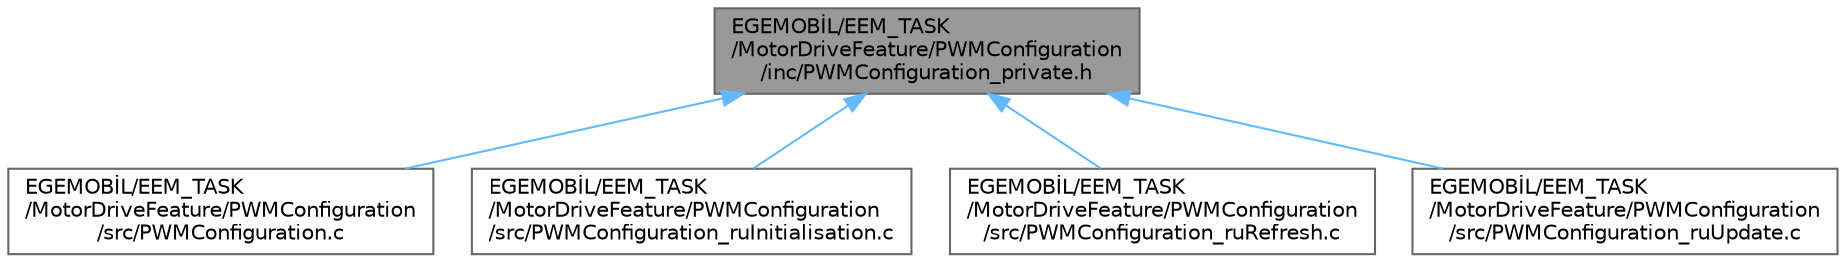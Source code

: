 digraph "EGEMOBİL/EEM_TASK/MotorDriveFeature/PWMConfiguration/inc/PWMConfiguration_private.h"
{
 // LATEX_PDF_SIZE
  bgcolor="transparent";
  edge [fontname=Helvetica,fontsize=10,labelfontname=Helvetica,labelfontsize=10];
  node [fontname=Helvetica,fontsize=10,shape=box,height=0.2,width=0.4];
  Node1 [id="Node000001",label="EGEMOBİL/EEM_TASK\l/MotorDriveFeature/PWMConfiguration\l/inc/PWMConfiguration_private.h",height=0.2,width=0.4,color="gray40", fillcolor="grey60", style="filled", fontcolor="black",tooltip="Private header for the PWM configuration, including pin definitions, constructor prototypes,..."];
  Node1 -> Node2 [id="edge1_Node000001_Node000002",dir="back",color="steelblue1",style="solid",tooltip=" "];
  Node2 [id="Node000002",label="EGEMOBİL/EEM_TASK\l/MotorDriveFeature/PWMConfiguration\l/src/PWMConfiguration.c",height=0.2,width=0.4,color="grey40", fillcolor="white", style="filled",URL="$_p_w_m_configuration_8c.html",tooltip="Implementation file for the PWM Configuration."];
  Node1 -> Node3 [id="edge2_Node000001_Node000003",dir="back",color="steelblue1",style="solid",tooltip=" "];
  Node3 [id="Node000003",label="EGEMOBİL/EEM_TASK\l/MotorDriveFeature/PWMConfiguration\l/src/PWMConfiguration_ruInitialisation.c",height=0.2,width=0.4,color="grey40", fillcolor="white", style="filled",URL="$_p_w_m_configuration__ru_initialisation_8c.html",tooltip="Implementation file for the PWM Configuration functions."];
  Node1 -> Node4 [id="edge3_Node000001_Node000004",dir="back",color="steelblue1",style="solid",tooltip=" "];
  Node4 [id="Node000004",label="EGEMOBİL/EEM_TASK\l/MotorDriveFeature/PWMConfiguration\l/src/PWMConfiguration_ruRefresh.c",height=0.2,width=0.4,color="grey40", fillcolor="white", style="filled",URL="$_p_w_m_configuration__ru_refresh_8c.html",tooltip="Implementation file for the PWM Configuration refresh function."];
  Node1 -> Node5 [id="edge4_Node000001_Node000005",dir="back",color="steelblue1",style="solid",tooltip=" "];
  Node5 [id="Node000005",label="EGEMOBİL/EEM_TASK\l/MotorDriveFeature/PWMConfiguration\l/src/PWMConfiguration_ruUpdate.c",height=0.2,width=0.4,color="grey40", fillcolor="white", style="filled",URL="$_p_w_m_configuration__ru_update_8c.html",tooltip="Implementation file for the PWM Configuration update function."];
}
